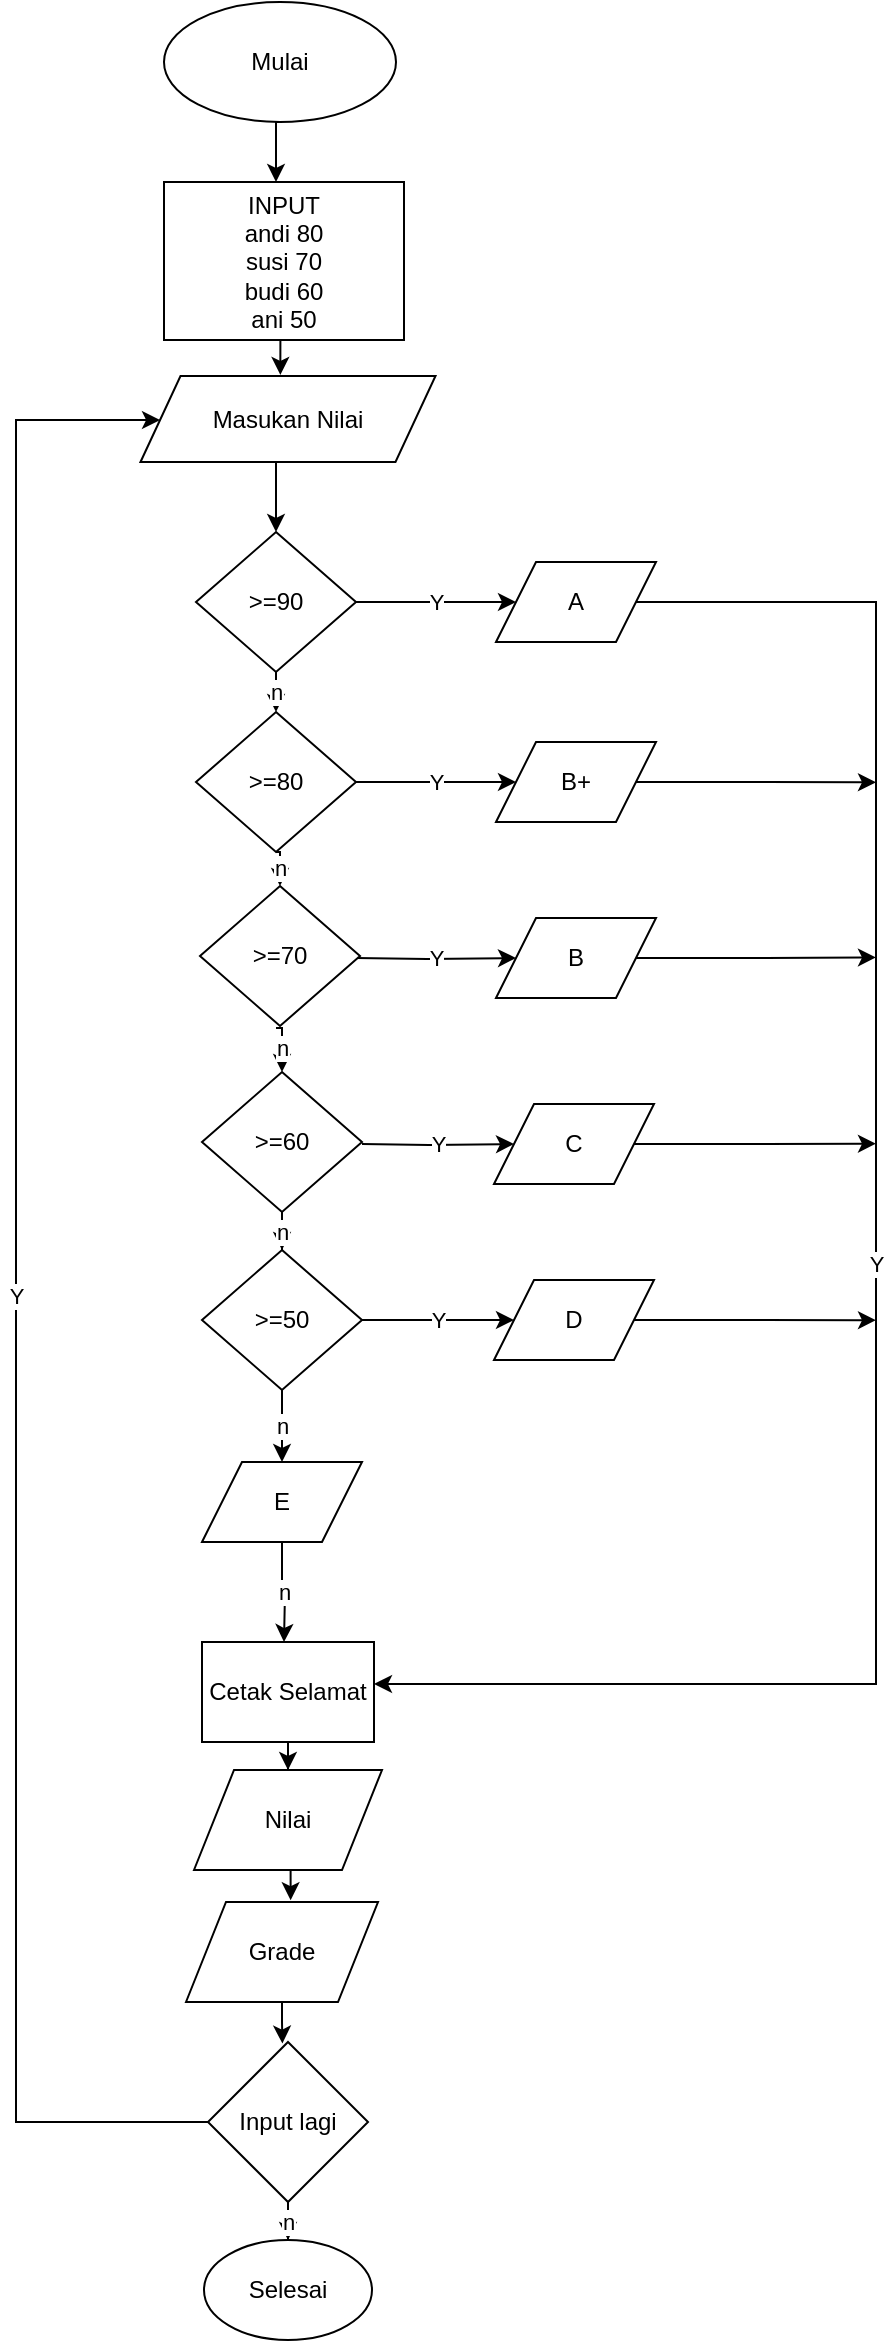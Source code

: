 <mxfile version="15.5.9" type="github">
  <diagram id="C5RBs43oDa-KdzZeNtuy" name="Page-1">
    <mxGraphModel dx="1038" dy="571" grid="1" gridSize="10" guides="1" tooltips="1" connect="1" arrows="1" fold="1" page="1" pageScale="1" pageWidth="827" pageHeight="1169" math="0" shadow="0">
      <root>
        <mxCell id="WIyWlLk6GJQsqaUBKTNV-0" />
        <mxCell id="WIyWlLk6GJQsqaUBKTNV-1" parent="WIyWlLk6GJQsqaUBKTNV-0" />
        <mxCell id="dxvuUIxOSzqGGPdhFE3g-48" style="edgeStyle=orthogonalEdgeStyle;rounded=0;orthogonalLoop=1;jettySize=auto;html=1;exitX=0.5;exitY=1;exitDx=0;exitDy=0;" edge="1" parent="WIyWlLk6GJQsqaUBKTNV-1" source="dxvuUIxOSzqGGPdhFE3g-0" target="dxvuUIxOSzqGGPdhFE3g-2">
          <mxGeometry relative="1" as="geometry">
            <Array as="points">
              <mxPoint x="410" y="60" />
            </Array>
          </mxGeometry>
        </mxCell>
        <mxCell id="dxvuUIxOSzqGGPdhFE3g-0" value="Mulai" style="ellipse;whiteSpace=wrap;html=1;" vertex="1" parent="WIyWlLk6GJQsqaUBKTNV-1">
          <mxGeometry x="354" width="116" height="60" as="geometry" />
        </mxCell>
        <mxCell id="dxvuUIxOSzqGGPdhFE3g-46" style="edgeStyle=orthogonalEdgeStyle;rounded=0;orthogonalLoop=1;jettySize=auto;html=1;exitX=0.5;exitY=1;exitDx=0;exitDy=0;entryX=0.5;entryY=0;entryDx=0;entryDy=0;" edge="1" parent="WIyWlLk6GJQsqaUBKTNV-1" source="dxvuUIxOSzqGGPdhFE3g-1" target="dxvuUIxOSzqGGPdhFE3g-3">
          <mxGeometry relative="1" as="geometry" />
        </mxCell>
        <mxCell id="dxvuUIxOSzqGGPdhFE3g-1" value="Masukan Nilai" style="shape=parallelogram;perimeter=parallelogramPerimeter;whiteSpace=wrap;html=1;fixedSize=1;" vertex="1" parent="WIyWlLk6GJQsqaUBKTNV-1">
          <mxGeometry x="342.25" y="187" width="147.5" height="43" as="geometry" />
        </mxCell>
        <mxCell id="dxvuUIxOSzqGGPdhFE3g-47" style="edgeStyle=orthogonalEdgeStyle;rounded=0;orthogonalLoop=1;jettySize=auto;html=1;exitX=0.5;exitY=1;exitDx=0;exitDy=0;entryX=0.474;entryY=-0.013;entryDx=0;entryDy=0;entryPerimeter=0;" edge="1" parent="WIyWlLk6GJQsqaUBKTNV-1" source="dxvuUIxOSzqGGPdhFE3g-2" target="dxvuUIxOSzqGGPdhFE3g-1">
          <mxGeometry relative="1" as="geometry" />
        </mxCell>
        <mxCell id="dxvuUIxOSzqGGPdhFE3g-2" value="INPUT&lt;br&gt;andi 80&lt;br&gt;susi 70&lt;br&gt;budi 60&lt;br&gt;ani 50" style="rounded=0;whiteSpace=wrap;html=1;" vertex="1" parent="WIyWlLk6GJQsqaUBKTNV-1">
          <mxGeometry x="354" y="90" width="120" height="79" as="geometry" />
        </mxCell>
        <mxCell id="dxvuUIxOSzqGGPdhFE3g-15" value="n" style="edgeStyle=orthogonalEdgeStyle;rounded=0;orthogonalLoop=1;jettySize=auto;html=1;exitX=0.5;exitY=1;exitDx=0;exitDy=0;entryX=0.5;entryY=0;entryDx=0;entryDy=0;" edge="1" parent="WIyWlLk6GJQsqaUBKTNV-1" source="dxvuUIxOSzqGGPdhFE3g-3" target="dxvuUIxOSzqGGPdhFE3g-7">
          <mxGeometry relative="1" as="geometry" />
        </mxCell>
        <mxCell id="dxvuUIxOSzqGGPdhFE3g-17" value="Y" style="edgeStyle=orthogonalEdgeStyle;rounded=0;orthogonalLoop=1;jettySize=auto;html=1;exitX=1;exitY=0.5;exitDx=0;exitDy=0;entryX=0;entryY=0.5;entryDx=0;entryDy=0;" edge="1" parent="WIyWlLk6GJQsqaUBKTNV-1" source="dxvuUIxOSzqGGPdhFE3g-3" target="dxvuUIxOSzqGGPdhFE3g-4">
          <mxGeometry relative="1" as="geometry" />
        </mxCell>
        <mxCell id="dxvuUIxOSzqGGPdhFE3g-3" value="&amp;gt;=90" style="rhombus;whiteSpace=wrap;html=1;" vertex="1" parent="WIyWlLk6GJQsqaUBKTNV-1">
          <mxGeometry x="370" y="265" width="80" height="70" as="geometry" />
        </mxCell>
        <mxCell id="dxvuUIxOSzqGGPdhFE3g-32" value="Y" style="edgeStyle=orthogonalEdgeStyle;rounded=0;orthogonalLoop=1;jettySize=auto;html=1;exitX=1;exitY=0.75;exitDx=0;exitDy=0;" edge="1" parent="WIyWlLk6GJQsqaUBKTNV-1" source="dxvuUIxOSzqGGPdhFE3g-4" target="dxvuUIxOSzqGGPdhFE3g-44">
          <mxGeometry relative="1" as="geometry">
            <mxPoint x="451" y="840" as="targetPoint" />
            <Array as="points">
              <mxPoint x="587" y="300" />
              <mxPoint x="710" y="300" />
              <mxPoint x="710" y="841" />
            </Array>
          </mxGeometry>
        </mxCell>
        <mxCell id="dxvuUIxOSzqGGPdhFE3g-4" value="A" style="shape=parallelogram;perimeter=parallelogramPerimeter;whiteSpace=wrap;html=1;fixedSize=1;" vertex="1" parent="WIyWlLk6GJQsqaUBKTNV-1">
          <mxGeometry x="520" y="280" width="80" height="40" as="geometry" />
        </mxCell>
        <mxCell id="dxvuUIxOSzqGGPdhFE3g-16" value="n" style="edgeStyle=orthogonalEdgeStyle;rounded=0;orthogonalLoop=1;jettySize=auto;html=1;exitX=0.5;exitY=1;exitDx=0;exitDy=0;entryX=0.5;entryY=0;entryDx=0;entryDy=0;" edge="1" parent="WIyWlLk6GJQsqaUBKTNV-1" source="dxvuUIxOSzqGGPdhFE3g-7" target="dxvuUIxOSzqGGPdhFE3g-8">
          <mxGeometry relative="1" as="geometry" />
        </mxCell>
        <mxCell id="dxvuUIxOSzqGGPdhFE3g-25" value="Y" style="edgeStyle=orthogonalEdgeStyle;rounded=0;orthogonalLoop=1;jettySize=auto;html=1;exitX=1;exitY=0.5;exitDx=0;exitDy=0;entryX=0;entryY=0.5;entryDx=0;entryDy=0;" edge="1" parent="WIyWlLk6GJQsqaUBKTNV-1" source="dxvuUIxOSzqGGPdhFE3g-7" target="dxvuUIxOSzqGGPdhFE3g-18">
          <mxGeometry relative="1" as="geometry" />
        </mxCell>
        <mxCell id="dxvuUIxOSzqGGPdhFE3g-7" value="&amp;gt;=80" style="rhombus;whiteSpace=wrap;html=1;" vertex="1" parent="WIyWlLk6GJQsqaUBKTNV-1">
          <mxGeometry x="370" y="355" width="80" height="70" as="geometry" />
        </mxCell>
        <mxCell id="dxvuUIxOSzqGGPdhFE3g-26" value="Y" style="edgeStyle=orthogonalEdgeStyle;rounded=0;orthogonalLoop=1;jettySize=auto;html=1;exitX=1;exitY=0.5;exitDx=0;exitDy=0;entryX=0;entryY=0.5;entryDx=0;entryDy=0;" edge="1" parent="WIyWlLk6GJQsqaUBKTNV-1" target="dxvuUIxOSzqGGPdhFE3g-19">
          <mxGeometry relative="1" as="geometry">
            <mxPoint x="450" y="478" as="sourcePoint" />
          </mxGeometry>
        </mxCell>
        <mxCell id="dxvuUIxOSzqGGPdhFE3g-38" value="n" style="edgeStyle=orthogonalEdgeStyle;rounded=0;orthogonalLoop=1;jettySize=auto;html=1;exitX=0.5;exitY=1;exitDx=0;exitDy=0;entryX=0.5;entryY=0;entryDx=0;entryDy=0;" edge="1" parent="WIyWlLk6GJQsqaUBKTNV-1" target="dxvuUIxOSzqGGPdhFE3g-9">
          <mxGeometry relative="1" as="geometry">
            <mxPoint x="410" y="513" as="sourcePoint" />
          </mxGeometry>
        </mxCell>
        <mxCell id="dxvuUIxOSzqGGPdhFE3g-8" value="&amp;gt;=70" style="rhombus;whiteSpace=wrap;html=1;" vertex="1" parent="WIyWlLk6GJQsqaUBKTNV-1">
          <mxGeometry x="372" y="442" width="80" height="70" as="geometry" />
        </mxCell>
        <mxCell id="dxvuUIxOSzqGGPdhFE3g-27" value="Y" style="edgeStyle=orthogonalEdgeStyle;rounded=0;orthogonalLoop=1;jettySize=auto;html=1;exitX=1;exitY=0.5;exitDx=0;exitDy=0;entryX=0;entryY=0.5;entryDx=0;entryDy=0;" edge="1" parent="WIyWlLk6GJQsqaUBKTNV-1" target="dxvuUIxOSzqGGPdhFE3g-20">
          <mxGeometry relative="1" as="geometry">
            <mxPoint x="453" y="571" as="sourcePoint" />
          </mxGeometry>
        </mxCell>
        <mxCell id="dxvuUIxOSzqGGPdhFE3g-39" value="n" style="edgeStyle=orthogonalEdgeStyle;rounded=0;orthogonalLoop=1;jettySize=auto;html=1;entryX=0.5;entryY=0;entryDx=0;entryDy=0;" edge="1" parent="WIyWlLk6GJQsqaUBKTNV-1" source="dxvuUIxOSzqGGPdhFE3g-9" target="dxvuUIxOSzqGGPdhFE3g-10">
          <mxGeometry relative="1" as="geometry">
            <mxPoint x="413" y="614" as="sourcePoint" />
          </mxGeometry>
        </mxCell>
        <mxCell id="dxvuUIxOSzqGGPdhFE3g-9" value="&amp;gt;=60" style="rhombus;whiteSpace=wrap;html=1;" vertex="1" parent="WIyWlLk6GJQsqaUBKTNV-1">
          <mxGeometry x="373" y="535" width="80" height="70" as="geometry" />
        </mxCell>
        <mxCell id="dxvuUIxOSzqGGPdhFE3g-28" value="Y" style="edgeStyle=orthogonalEdgeStyle;rounded=0;orthogonalLoop=1;jettySize=auto;html=1;exitX=1;exitY=0.5;exitDx=0;exitDy=0;entryX=0;entryY=0.5;entryDx=0;entryDy=0;" edge="1" parent="WIyWlLk6GJQsqaUBKTNV-1" source="dxvuUIxOSzqGGPdhFE3g-10" target="dxvuUIxOSzqGGPdhFE3g-21">
          <mxGeometry relative="1" as="geometry" />
        </mxCell>
        <mxCell id="dxvuUIxOSzqGGPdhFE3g-40" value="n" style="edgeStyle=orthogonalEdgeStyle;rounded=0;orthogonalLoop=1;jettySize=auto;html=1;exitX=0.5;exitY=1;exitDx=0;exitDy=0;entryX=0.5;entryY=0;entryDx=0;entryDy=0;" edge="1" parent="WIyWlLk6GJQsqaUBKTNV-1" source="dxvuUIxOSzqGGPdhFE3g-10" target="dxvuUIxOSzqGGPdhFE3g-22">
          <mxGeometry relative="1" as="geometry">
            <mxPoint x="413" y="710" as="targetPoint" />
          </mxGeometry>
        </mxCell>
        <mxCell id="dxvuUIxOSzqGGPdhFE3g-10" value="&amp;gt;=50" style="rhombus;whiteSpace=wrap;html=1;" vertex="1" parent="WIyWlLk6GJQsqaUBKTNV-1">
          <mxGeometry x="373" y="624" width="80" height="70" as="geometry" />
        </mxCell>
        <mxCell id="dxvuUIxOSzqGGPdhFE3g-58" style="edgeStyle=orthogonalEdgeStyle;rounded=0;orthogonalLoop=1;jettySize=auto;html=1;exitX=1;exitY=0.5;exitDx=0;exitDy=0;" edge="1" parent="WIyWlLk6GJQsqaUBKTNV-1" source="dxvuUIxOSzqGGPdhFE3g-18">
          <mxGeometry relative="1" as="geometry">
            <mxPoint x="710" y="390.138" as="targetPoint" />
          </mxGeometry>
        </mxCell>
        <mxCell id="dxvuUIxOSzqGGPdhFE3g-18" value="B+" style="shape=parallelogram;perimeter=parallelogramPerimeter;whiteSpace=wrap;html=1;fixedSize=1;" vertex="1" parent="WIyWlLk6GJQsqaUBKTNV-1">
          <mxGeometry x="520" y="370" width="80" height="40" as="geometry" />
        </mxCell>
        <mxCell id="dxvuUIxOSzqGGPdhFE3g-59" style="edgeStyle=orthogonalEdgeStyle;rounded=0;orthogonalLoop=1;jettySize=auto;html=1;exitX=1;exitY=0.5;exitDx=0;exitDy=0;" edge="1" parent="WIyWlLk6GJQsqaUBKTNV-1" source="dxvuUIxOSzqGGPdhFE3g-19">
          <mxGeometry relative="1" as="geometry">
            <mxPoint x="710" y="477.724" as="targetPoint" />
          </mxGeometry>
        </mxCell>
        <mxCell id="dxvuUIxOSzqGGPdhFE3g-19" value="B" style="shape=parallelogram;perimeter=parallelogramPerimeter;whiteSpace=wrap;html=1;fixedSize=1;" vertex="1" parent="WIyWlLk6GJQsqaUBKTNV-1">
          <mxGeometry x="520" y="458" width="80" height="40" as="geometry" />
        </mxCell>
        <mxCell id="dxvuUIxOSzqGGPdhFE3g-60" style="edgeStyle=orthogonalEdgeStyle;rounded=0;orthogonalLoop=1;jettySize=auto;html=1;exitX=1;exitY=0.5;exitDx=0;exitDy=0;" edge="1" parent="WIyWlLk6GJQsqaUBKTNV-1" source="dxvuUIxOSzqGGPdhFE3g-20">
          <mxGeometry relative="1" as="geometry">
            <mxPoint x="710" y="570.828" as="targetPoint" />
          </mxGeometry>
        </mxCell>
        <mxCell id="dxvuUIxOSzqGGPdhFE3g-20" value="C" style="shape=parallelogram;perimeter=parallelogramPerimeter;whiteSpace=wrap;html=1;fixedSize=1;" vertex="1" parent="WIyWlLk6GJQsqaUBKTNV-1">
          <mxGeometry x="519" y="551" width="80" height="40" as="geometry" />
        </mxCell>
        <mxCell id="dxvuUIxOSzqGGPdhFE3g-61" style="edgeStyle=orthogonalEdgeStyle;rounded=0;orthogonalLoop=1;jettySize=auto;html=1;exitX=1;exitY=0.5;exitDx=0;exitDy=0;" edge="1" parent="WIyWlLk6GJQsqaUBKTNV-1" source="dxvuUIxOSzqGGPdhFE3g-21">
          <mxGeometry relative="1" as="geometry">
            <mxPoint x="710" y="659.103" as="targetPoint" />
          </mxGeometry>
        </mxCell>
        <mxCell id="dxvuUIxOSzqGGPdhFE3g-21" value="D" style="shape=parallelogram;perimeter=parallelogramPerimeter;whiteSpace=wrap;html=1;fixedSize=1;" vertex="1" parent="WIyWlLk6GJQsqaUBKTNV-1">
          <mxGeometry x="519" y="639" width="80" height="40" as="geometry" />
        </mxCell>
        <mxCell id="dxvuUIxOSzqGGPdhFE3g-42" value="n" style="edgeStyle=orthogonalEdgeStyle;rounded=0;orthogonalLoop=1;jettySize=auto;html=1;exitX=0.5;exitY=1;exitDx=0;exitDy=0;entryX=0.5;entryY=0;entryDx=0;entryDy=0;" edge="1" parent="WIyWlLk6GJQsqaUBKTNV-1" source="dxvuUIxOSzqGGPdhFE3g-22">
          <mxGeometry relative="1" as="geometry">
            <mxPoint x="414" y="820" as="targetPoint" />
          </mxGeometry>
        </mxCell>
        <mxCell id="dxvuUIxOSzqGGPdhFE3g-22" value="E" style="shape=parallelogram;perimeter=parallelogramPerimeter;whiteSpace=wrap;html=1;fixedSize=1;" vertex="1" parent="WIyWlLk6GJQsqaUBKTNV-1">
          <mxGeometry x="373" y="730" width="80" height="40" as="geometry" />
        </mxCell>
        <mxCell id="dxvuUIxOSzqGGPdhFE3g-68" style="edgeStyle=orthogonalEdgeStyle;rounded=0;orthogonalLoop=1;jettySize=auto;html=1;exitX=0.5;exitY=1;exitDx=0;exitDy=0;" edge="1" parent="WIyWlLk6GJQsqaUBKTNV-1" source="dxvuUIxOSzqGGPdhFE3g-44" target="dxvuUIxOSzqGGPdhFE3g-67">
          <mxGeometry relative="1" as="geometry" />
        </mxCell>
        <mxCell id="dxvuUIxOSzqGGPdhFE3g-44" value="Cetak Selamat" style="rounded=0;whiteSpace=wrap;html=1;" vertex="1" parent="WIyWlLk6GJQsqaUBKTNV-1">
          <mxGeometry x="373" y="820" width="86" height="50" as="geometry" />
        </mxCell>
        <mxCell id="dxvuUIxOSzqGGPdhFE3g-55" value="n" style="edgeStyle=orthogonalEdgeStyle;rounded=0;orthogonalLoop=1;jettySize=auto;html=1;exitX=0.5;exitY=1;exitDx=0;exitDy=0;" edge="1" parent="WIyWlLk6GJQsqaUBKTNV-1" source="dxvuUIxOSzqGGPdhFE3g-53" target="dxvuUIxOSzqGGPdhFE3g-54">
          <mxGeometry relative="1" as="geometry" />
        </mxCell>
        <mxCell id="dxvuUIxOSzqGGPdhFE3g-56" value="Y" style="edgeStyle=orthogonalEdgeStyle;rounded=0;orthogonalLoop=1;jettySize=auto;html=1;exitX=0;exitY=0.5;exitDx=0;exitDy=0;" edge="1" parent="WIyWlLk6GJQsqaUBKTNV-1" source="dxvuUIxOSzqGGPdhFE3g-53" target="dxvuUIxOSzqGGPdhFE3g-1">
          <mxGeometry relative="1" as="geometry">
            <mxPoint x="270" y="1000.286" as="targetPoint" />
            <Array as="points">
              <mxPoint x="280" y="1060" />
              <mxPoint x="280" y="209" />
            </Array>
          </mxGeometry>
        </mxCell>
        <mxCell id="dxvuUIxOSzqGGPdhFE3g-53" value="Input lagi" style="rhombus;whiteSpace=wrap;html=1;" vertex="1" parent="WIyWlLk6GJQsqaUBKTNV-1">
          <mxGeometry x="376" y="1020" width="80" height="80" as="geometry" />
        </mxCell>
        <mxCell id="dxvuUIxOSzqGGPdhFE3g-54" value="Selesai" style="ellipse;whiteSpace=wrap;html=1;" vertex="1" parent="WIyWlLk6GJQsqaUBKTNV-1">
          <mxGeometry x="374" y="1119" width="84" height="50" as="geometry" />
        </mxCell>
        <mxCell id="dxvuUIxOSzqGGPdhFE3g-76" style="edgeStyle=orthogonalEdgeStyle;rounded=0;orthogonalLoop=1;jettySize=auto;html=1;exitX=0.5;exitY=1;exitDx=0;exitDy=0;entryX=0.465;entryY=0.01;entryDx=0;entryDy=0;entryPerimeter=0;" edge="1" parent="WIyWlLk6GJQsqaUBKTNV-1" source="dxvuUIxOSzqGGPdhFE3g-62" target="dxvuUIxOSzqGGPdhFE3g-53">
          <mxGeometry relative="1" as="geometry">
            <Array as="points">
              <mxPoint x="413" y="1010" />
              <mxPoint x="413" y="1010" />
            </Array>
          </mxGeometry>
        </mxCell>
        <mxCell id="dxvuUIxOSzqGGPdhFE3g-62" value="Grade" style="shape=parallelogram;perimeter=parallelogramPerimeter;whiteSpace=wrap;html=1;fixedSize=1;" vertex="1" parent="WIyWlLk6GJQsqaUBKTNV-1">
          <mxGeometry x="365" y="950" width="96" height="50" as="geometry" />
        </mxCell>
        <mxCell id="dxvuUIxOSzqGGPdhFE3g-75" style="edgeStyle=orthogonalEdgeStyle;rounded=0;orthogonalLoop=1;jettySize=auto;html=1;exitX=0.5;exitY=1;exitDx=0;exitDy=0;entryX=0.545;entryY=-0.018;entryDx=0;entryDy=0;entryPerimeter=0;" edge="1" parent="WIyWlLk6GJQsqaUBKTNV-1" source="dxvuUIxOSzqGGPdhFE3g-67" target="dxvuUIxOSzqGGPdhFE3g-62">
          <mxGeometry relative="1" as="geometry" />
        </mxCell>
        <mxCell id="dxvuUIxOSzqGGPdhFE3g-67" value="Nilai" style="shape=parallelogram;perimeter=parallelogramPerimeter;whiteSpace=wrap;html=1;fixedSize=1;" vertex="1" parent="WIyWlLk6GJQsqaUBKTNV-1">
          <mxGeometry x="369" y="884" width="94" height="50" as="geometry" />
        </mxCell>
      </root>
    </mxGraphModel>
  </diagram>
</mxfile>
